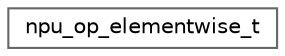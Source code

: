 digraph "Graphical Class Hierarchy"
{
 // LATEX_PDF_SIZE
  bgcolor="transparent";
  edge [fontname=Helvetica,fontsize=10,labelfontname=Helvetica,labelfontsize=10];
  node [fontname=Helvetica,fontsize=10,shape=box,height=0.2,width=0.4];
  rankdir="LR";
  Node0 [id="Node000000",label="npu_op_elementwise_t",height=0.2,width=0.4,color="grey40", fillcolor="white", style="filled",URL="$structnpu__op__elementwise__t.html",tooltip=" "];
}
